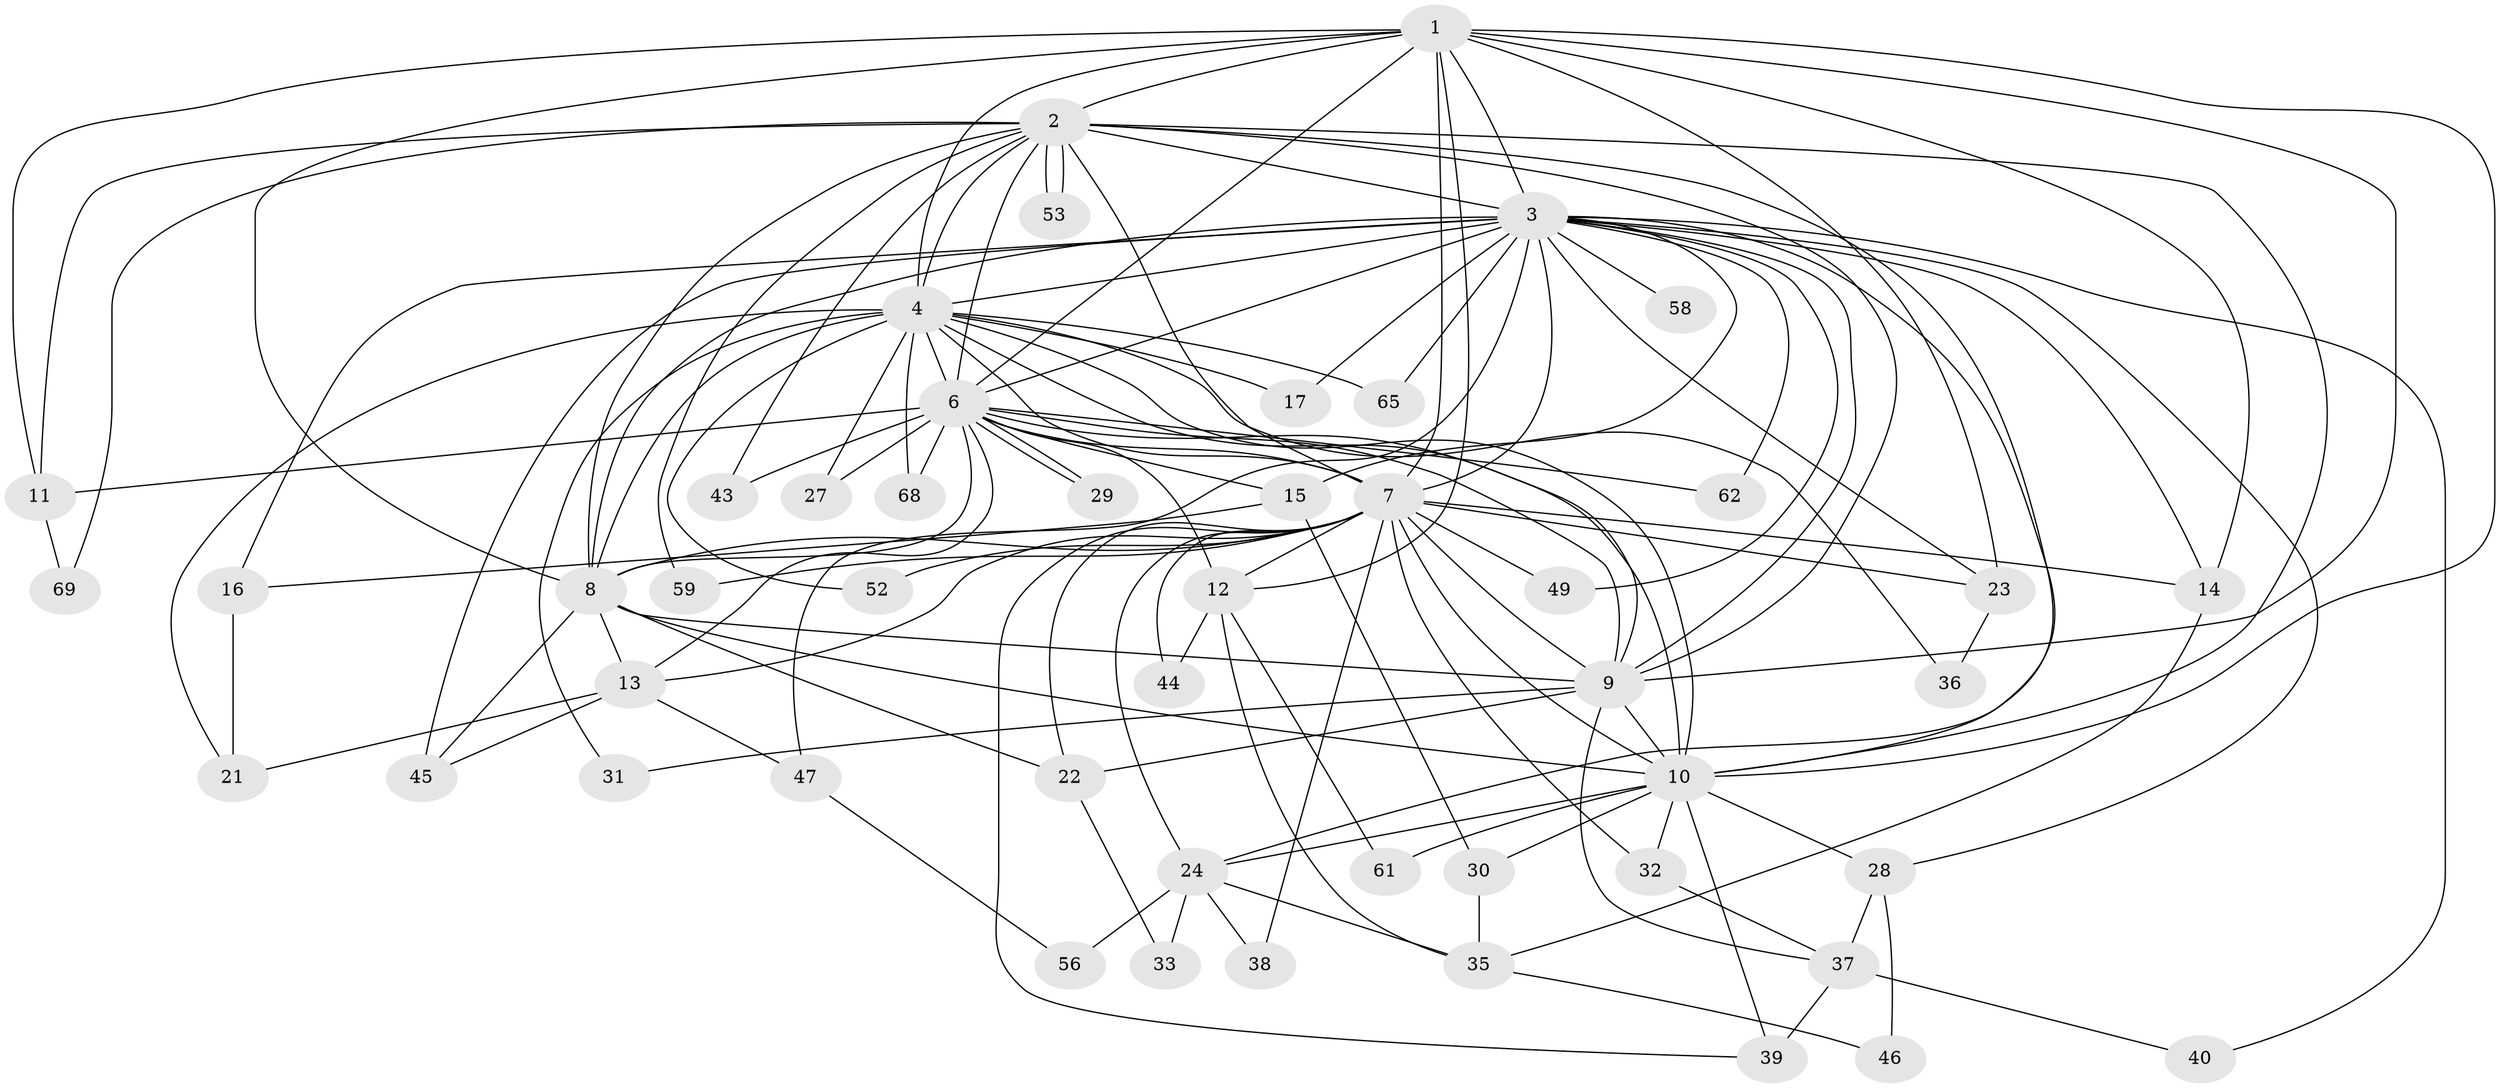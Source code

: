 // Generated by graph-tools (version 1.1) at 2025/51/02/27/25 19:51:50]
// undirected, 49 vertices, 128 edges
graph export_dot {
graph [start="1"]
  node [color=gray90,style=filled];
  1 [super="+19"];
  2 [super="+42"];
  3 [super="+5"];
  4 [super="+48"];
  6 [super="+20"];
  7 [super="+54"];
  8 [super="+55"];
  9 [super="+18"];
  10 [super="+25"];
  11;
  12 [super="+70"];
  13;
  14 [super="+41"];
  15;
  16 [super="+26"];
  17;
  21 [super="+51"];
  22 [super="+57"];
  23 [super="+67"];
  24 [super="+34"];
  27;
  28;
  29;
  30 [super="+71"];
  31;
  32;
  33;
  35 [super="+64"];
  36;
  37 [super="+66"];
  38;
  39 [super="+50"];
  40;
  43;
  44 [super="+60"];
  45 [super="+63"];
  46;
  47;
  49;
  52;
  53;
  56;
  58;
  59;
  61;
  62;
  65;
  68;
  69;
  1 -- 2;
  1 -- 3 [weight=2];
  1 -- 4;
  1 -- 6;
  1 -- 7;
  1 -- 8 [weight=2];
  1 -- 9;
  1 -- 10;
  1 -- 11;
  1 -- 12;
  1 -- 23;
  1 -- 14;
  2 -- 3 [weight=2];
  2 -- 4;
  2 -- 6;
  2 -- 7;
  2 -- 8;
  2 -- 9;
  2 -- 10;
  2 -- 43;
  2 -- 53;
  2 -- 53;
  2 -- 69;
  2 -- 59;
  2 -- 11;
  2 -- 24;
  3 -- 4 [weight=3];
  3 -- 6 [weight=2];
  3 -- 7 [weight=2];
  3 -- 8 [weight=2];
  3 -- 9 [weight=2];
  3 -- 10 [weight=2];
  3 -- 16 [weight=2];
  3 -- 45 [weight=2];
  3 -- 58 [weight=2];
  3 -- 62;
  3 -- 65;
  3 -- 14;
  3 -- 15;
  3 -- 17;
  3 -- 23;
  3 -- 28;
  3 -- 40;
  3 -- 47;
  3 -- 49;
  4 -- 6;
  4 -- 7;
  4 -- 8;
  4 -- 9 [weight=2];
  4 -- 10;
  4 -- 17;
  4 -- 27;
  4 -- 31;
  4 -- 36;
  4 -- 52;
  4 -- 68;
  4 -- 65;
  4 -- 21;
  6 -- 7;
  6 -- 8;
  6 -- 9;
  6 -- 10;
  6 -- 11;
  6 -- 15;
  6 -- 27;
  6 -- 29;
  6 -- 29;
  6 -- 43;
  6 -- 68;
  6 -- 62;
  6 -- 13;
  6 -- 12;
  7 -- 8;
  7 -- 9;
  7 -- 10;
  7 -- 12;
  7 -- 13;
  7 -- 14;
  7 -- 22 [weight=2];
  7 -- 23;
  7 -- 24;
  7 -- 32;
  7 -- 38;
  7 -- 39;
  7 -- 44 [weight=2];
  7 -- 49;
  7 -- 52;
  7 -- 59;
  8 -- 9;
  8 -- 10 [weight=2];
  8 -- 13;
  8 -- 22;
  8 -- 45;
  9 -- 10;
  9 -- 37;
  9 -- 31;
  9 -- 22;
  10 -- 24;
  10 -- 28;
  10 -- 30;
  10 -- 32;
  10 -- 61;
  10 -- 39;
  11 -- 69;
  12 -- 35;
  12 -- 44;
  12 -- 61;
  13 -- 21;
  13 -- 45;
  13 -- 47;
  14 -- 35;
  15 -- 16;
  15 -- 30;
  16 -- 21;
  22 -- 33;
  23 -- 36;
  24 -- 33;
  24 -- 38;
  24 -- 56;
  24 -- 35;
  28 -- 37;
  28 -- 46;
  30 -- 35;
  32 -- 37;
  35 -- 46;
  37 -- 39;
  37 -- 40;
  47 -- 56;
}
